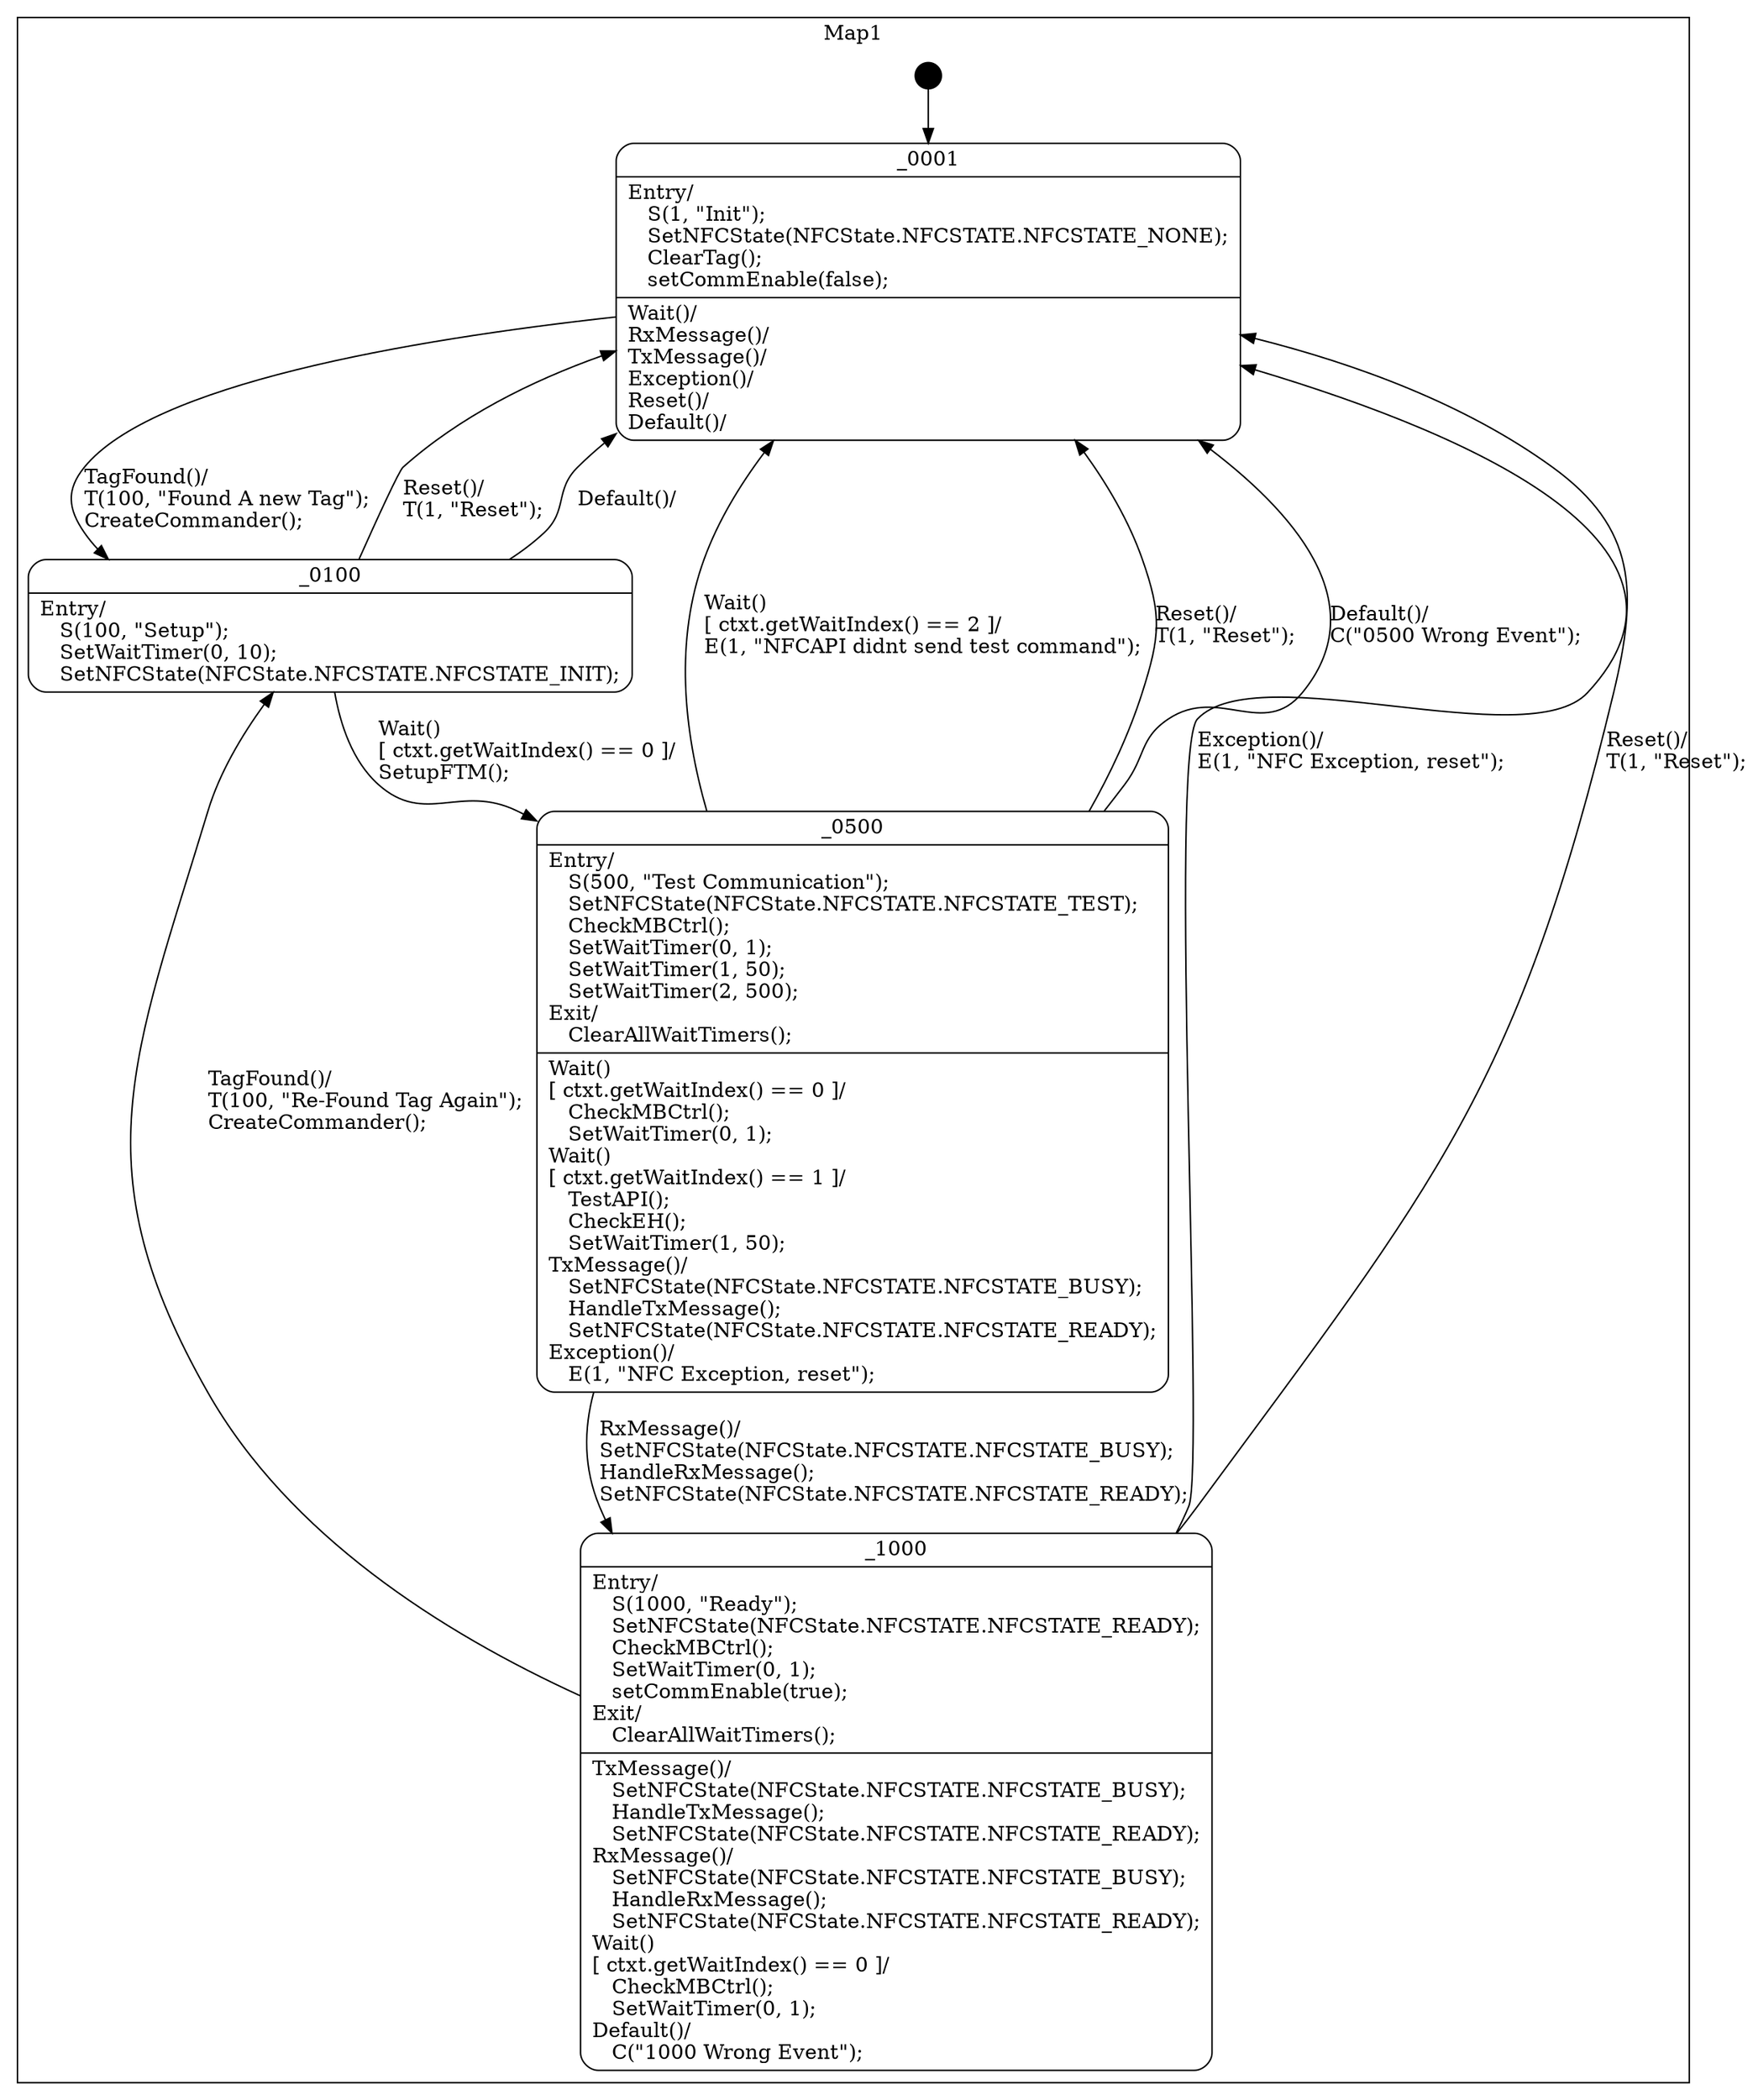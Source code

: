 digraph NFCState {

    node
        [shape=Mrecord width=1.5];

    subgraph cluster_Map1 {

        label="Map1";

        //
        // States (Nodes)
        //

        "Map1::_0001"
            [label="{_0001|Entry/\l&nbsp;&nbsp;&nbsp;S(1, \"Init\");\l&nbsp;&nbsp;&nbsp;SetNFCState(NFCState.NFCSTATE.NFCSTATE_NONE);\l&nbsp;&nbsp;&nbsp;ClearTag();\l&nbsp;&nbsp;&nbsp;setCommEnable(false);\l|Wait()/\lRxMessage()/\lTxMessage()/\lException()/\lReset()/\lDefault()/\l}"];

        "Map1::_0100"
            [label="{_0100|Entry/\l&nbsp;&nbsp;&nbsp;S(100, \"Setup\");\l&nbsp;&nbsp;&nbsp;SetWaitTimer(0, 10);\l&nbsp;&nbsp;&nbsp;SetNFCState(NFCState.NFCSTATE.NFCSTATE_INIT);\l}"];

        "Map1::_0500"
            [label="{_0500|Entry/\l&nbsp;&nbsp;&nbsp;S(500, \"Test Communication\");\l&nbsp;&nbsp;&nbsp;SetNFCState(NFCState.NFCSTATE.NFCSTATE_TEST);\l&nbsp;&nbsp;&nbsp;CheckMBCtrl();\l&nbsp;&nbsp;&nbsp;SetWaitTimer(0, 1);\l&nbsp;&nbsp;&nbsp;SetWaitTimer(1, 50);\l&nbsp;&nbsp;&nbsp;SetWaitTimer(2, 500);\lExit/\l&nbsp;&nbsp;&nbsp;ClearAllWaitTimers();\l|Wait()\l\[ ctxt.getWaitIndex() == 0 \]/\l&nbsp;&nbsp;&nbsp;CheckMBCtrl();\l&nbsp;&nbsp;&nbsp;SetWaitTimer(0, 1);\lWait()\l\[ ctxt.getWaitIndex() == 1 \]/\l&nbsp;&nbsp;&nbsp;TestAPI();\l&nbsp;&nbsp;&nbsp;CheckEH();\l&nbsp;&nbsp;&nbsp;SetWaitTimer(1, 50);\lTxMessage()/\l&nbsp;&nbsp;&nbsp;SetNFCState(NFCState.NFCSTATE.NFCSTATE_BUSY);\l&nbsp;&nbsp;&nbsp;HandleTxMessage();\l&nbsp;&nbsp;&nbsp;SetNFCState(NFCState.NFCSTATE.NFCSTATE_READY);\lException()/\l&nbsp;&nbsp;&nbsp;E(1, \"NFC Exception, reset\");\l}"];

        "Map1::_1000"
            [label="{_1000|Entry/\l&nbsp;&nbsp;&nbsp;S(1000, \"Ready\");\l&nbsp;&nbsp;&nbsp;SetNFCState(NFCState.NFCSTATE.NFCSTATE_READY);\l&nbsp;&nbsp;&nbsp;CheckMBCtrl();\l&nbsp;&nbsp;&nbsp;SetWaitTimer(0, 1);\l&nbsp;&nbsp;&nbsp;setCommEnable(true);\lExit/\l&nbsp;&nbsp;&nbsp;ClearAllWaitTimers();\l|TxMessage()/\l&nbsp;&nbsp;&nbsp;SetNFCState(NFCState.NFCSTATE.NFCSTATE_BUSY);\l&nbsp;&nbsp;&nbsp;HandleTxMessage();\l&nbsp;&nbsp;&nbsp;SetNFCState(NFCState.NFCSTATE.NFCSTATE_READY);\lRxMessage()/\l&nbsp;&nbsp;&nbsp;SetNFCState(NFCState.NFCSTATE.NFCSTATE_BUSY);\l&nbsp;&nbsp;&nbsp;HandleRxMessage();\l&nbsp;&nbsp;&nbsp;SetNFCState(NFCState.NFCSTATE.NFCSTATE_READY);\lWait()\l\[ ctxt.getWaitIndex() == 0 \]/\l&nbsp;&nbsp;&nbsp;CheckMBCtrl();\l&nbsp;&nbsp;&nbsp;SetWaitTimer(0, 1);\lDefault()/\l&nbsp;&nbsp;&nbsp;C(\"1000 Wrong Event\");\l}"];

        "%start"
            [label="" shape=circle style=filled fillcolor=black width=0.25];

        //
        // Transitions (Edges)
        //

        "Map1::_0001" -> "Map1::_0100"
            [label="TagFound()/\lT(100, \"Found A new Tag\");\lCreateCommander();\l"];

        "Map1::_0100" -> "Map1::_0500"
            [label="Wait()\l\[ ctxt.getWaitIndex() == 0 \]/\lSetupFTM();\l"];

        "Map1::_0100" -> "Map1::_0001"
            [label="Reset()/\lT(1, \"Reset\");\l"];

        "Map1::_0100" -> "Map1::_0001"
            [label="Default()/\l"];

        "Map1::_0500" -> "Map1::_0001"
            [label="Wait()\l\[ ctxt.getWaitIndex() == 2 \]/\lE(1, \"NFCAPI didnt send test command\");\l"];

        "Map1::_0500" -> "Map1::_1000"
            [label="RxMessage()/\lSetNFCState(NFCState.NFCSTATE.NFCSTATE_BUSY);\lHandleRxMessage();\lSetNFCState(NFCState.NFCSTATE.NFCSTATE_READY);\l"];

        "Map1::_0500" -> "Map1::_0001"
            [label="Reset()/\lT(1, \"Reset\");\l"];

        "Map1::_0500" -> "Map1::_0001"
            [label="Default()/\lC(\"0500 Wrong Event\");\l"];

        "Map1::_1000" -> "Map1::_0100"
            [label="TagFound()/\lT(100, \"Re-Found Tag Again\");\lCreateCommander();\l"];

        "Map1::_1000" -> "Map1::_0001"
            [label="Exception()/\lE(1, \"NFC Exception, reset\");\l"];

        "Map1::_1000" -> "Map1::_0001"
            [label="Reset()/\lT(1, \"Reset\");\l"];

        "%start" -> "Map1::_0001"
    }

}

